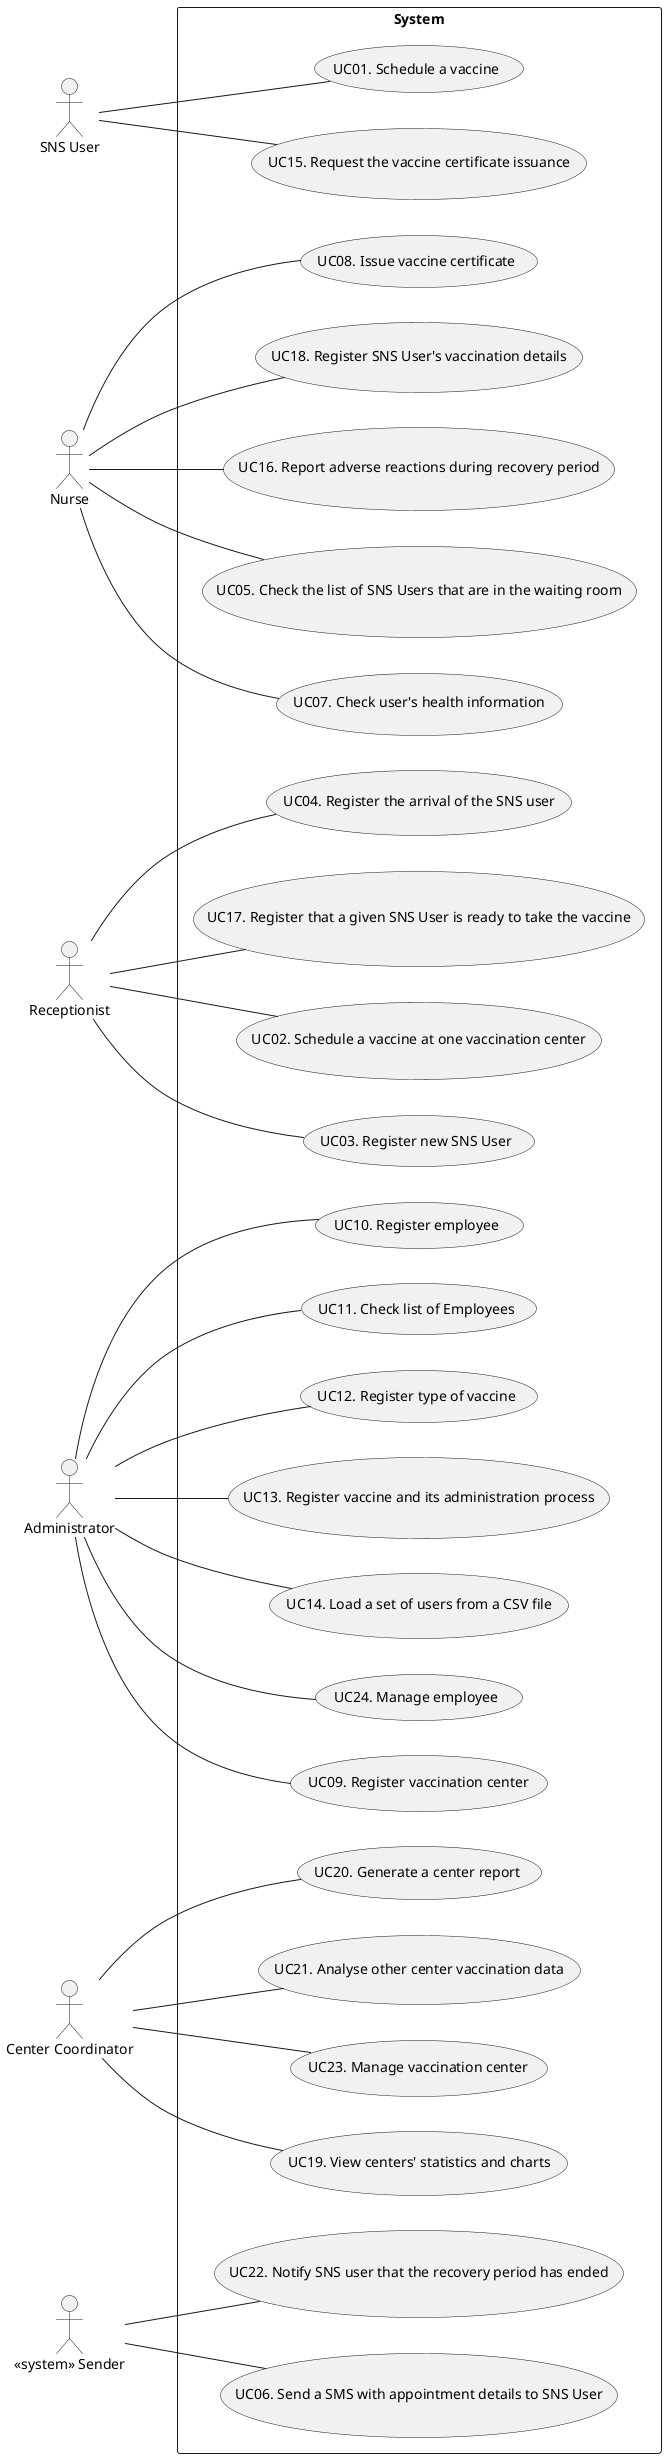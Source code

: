 @startuml UCD

left to right direction

actor "SNS User" as user
actor "Nurse" as nurse
actor "Receptionist" as recept
actor "Administrator" as admin
actor "Center Coordinator" as coordinator
actor "<< system >> Sender" as system

rectangle System {
  usecase "UC01. Schedule a vaccine" as UC01
  usecase "UC02. Schedule a vaccine at one vaccination center" as UC02
  usecase "UC03. Register new SNS User" as UC03
  usecase "UC04. Register the arrival of the SNS user" as UC04
  usecase "UC05. Check the list of SNS Users that are in the waiting room" as UC05
  usecase "UC06. Send a SMS with appointment details to SNS User" as UC06
  usecase "UC07. Check user's health information" as UC07
  usecase "UC08. Issue vaccine certificate" as UC08
  usecase "UC09. Register vaccination center" as UC09
  usecase "UC10. Register employee" as UC10
  usecase "UC11. Check list of Employees" as UC11
  usecase "UC12. Register type of vaccine" as UC12
  usecase "UC13. Register vaccine and its administration process" as UC13
  usecase "UC14. Load a set of users from a CSV file" as UC14
  usecase "UC15. Request the vaccine certificate issuance" as UC15
  usecase "UC16. Report adverse reactions during recovery period" as UC16
  usecase "UC17. Register that a given SNS User is ready to take the vaccine" as UC17
  usecase "UC18. Register SNS User's vaccination details" as UC18
  usecase "UC19. View centers' statistics and charts" as UC19
  usecase "UC20. Generate a center report" as UC20
  usecase "UC21. Analyse other center vaccination data" as UC21
  usecase "UC22. Notify SNS user that the recovery period has ended" as UC22
  usecase "UC23. Manage vaccination center" as UC23
  usecase "UC24. Manage employee" as UC24
}

user -- UC01
recept -- UC02
recept -- UC03
recept -- UC04
nurse -- UC05
system -- UC06
nurse -- UC07
nurse -- UC08
admin -- UC09
admin -- UC10
admin -- UC11
admin -- UC12
admin -- UC13
admin -- UC14
user -- UC15
nurse -- UC16
recept -- UC17
nurse -- UC18
coordinator -- UC19
coordinator -- UC20
coordinator -- UC21
system -- UC22
coordinator -- UC23
admin -- UC24



@enduml
